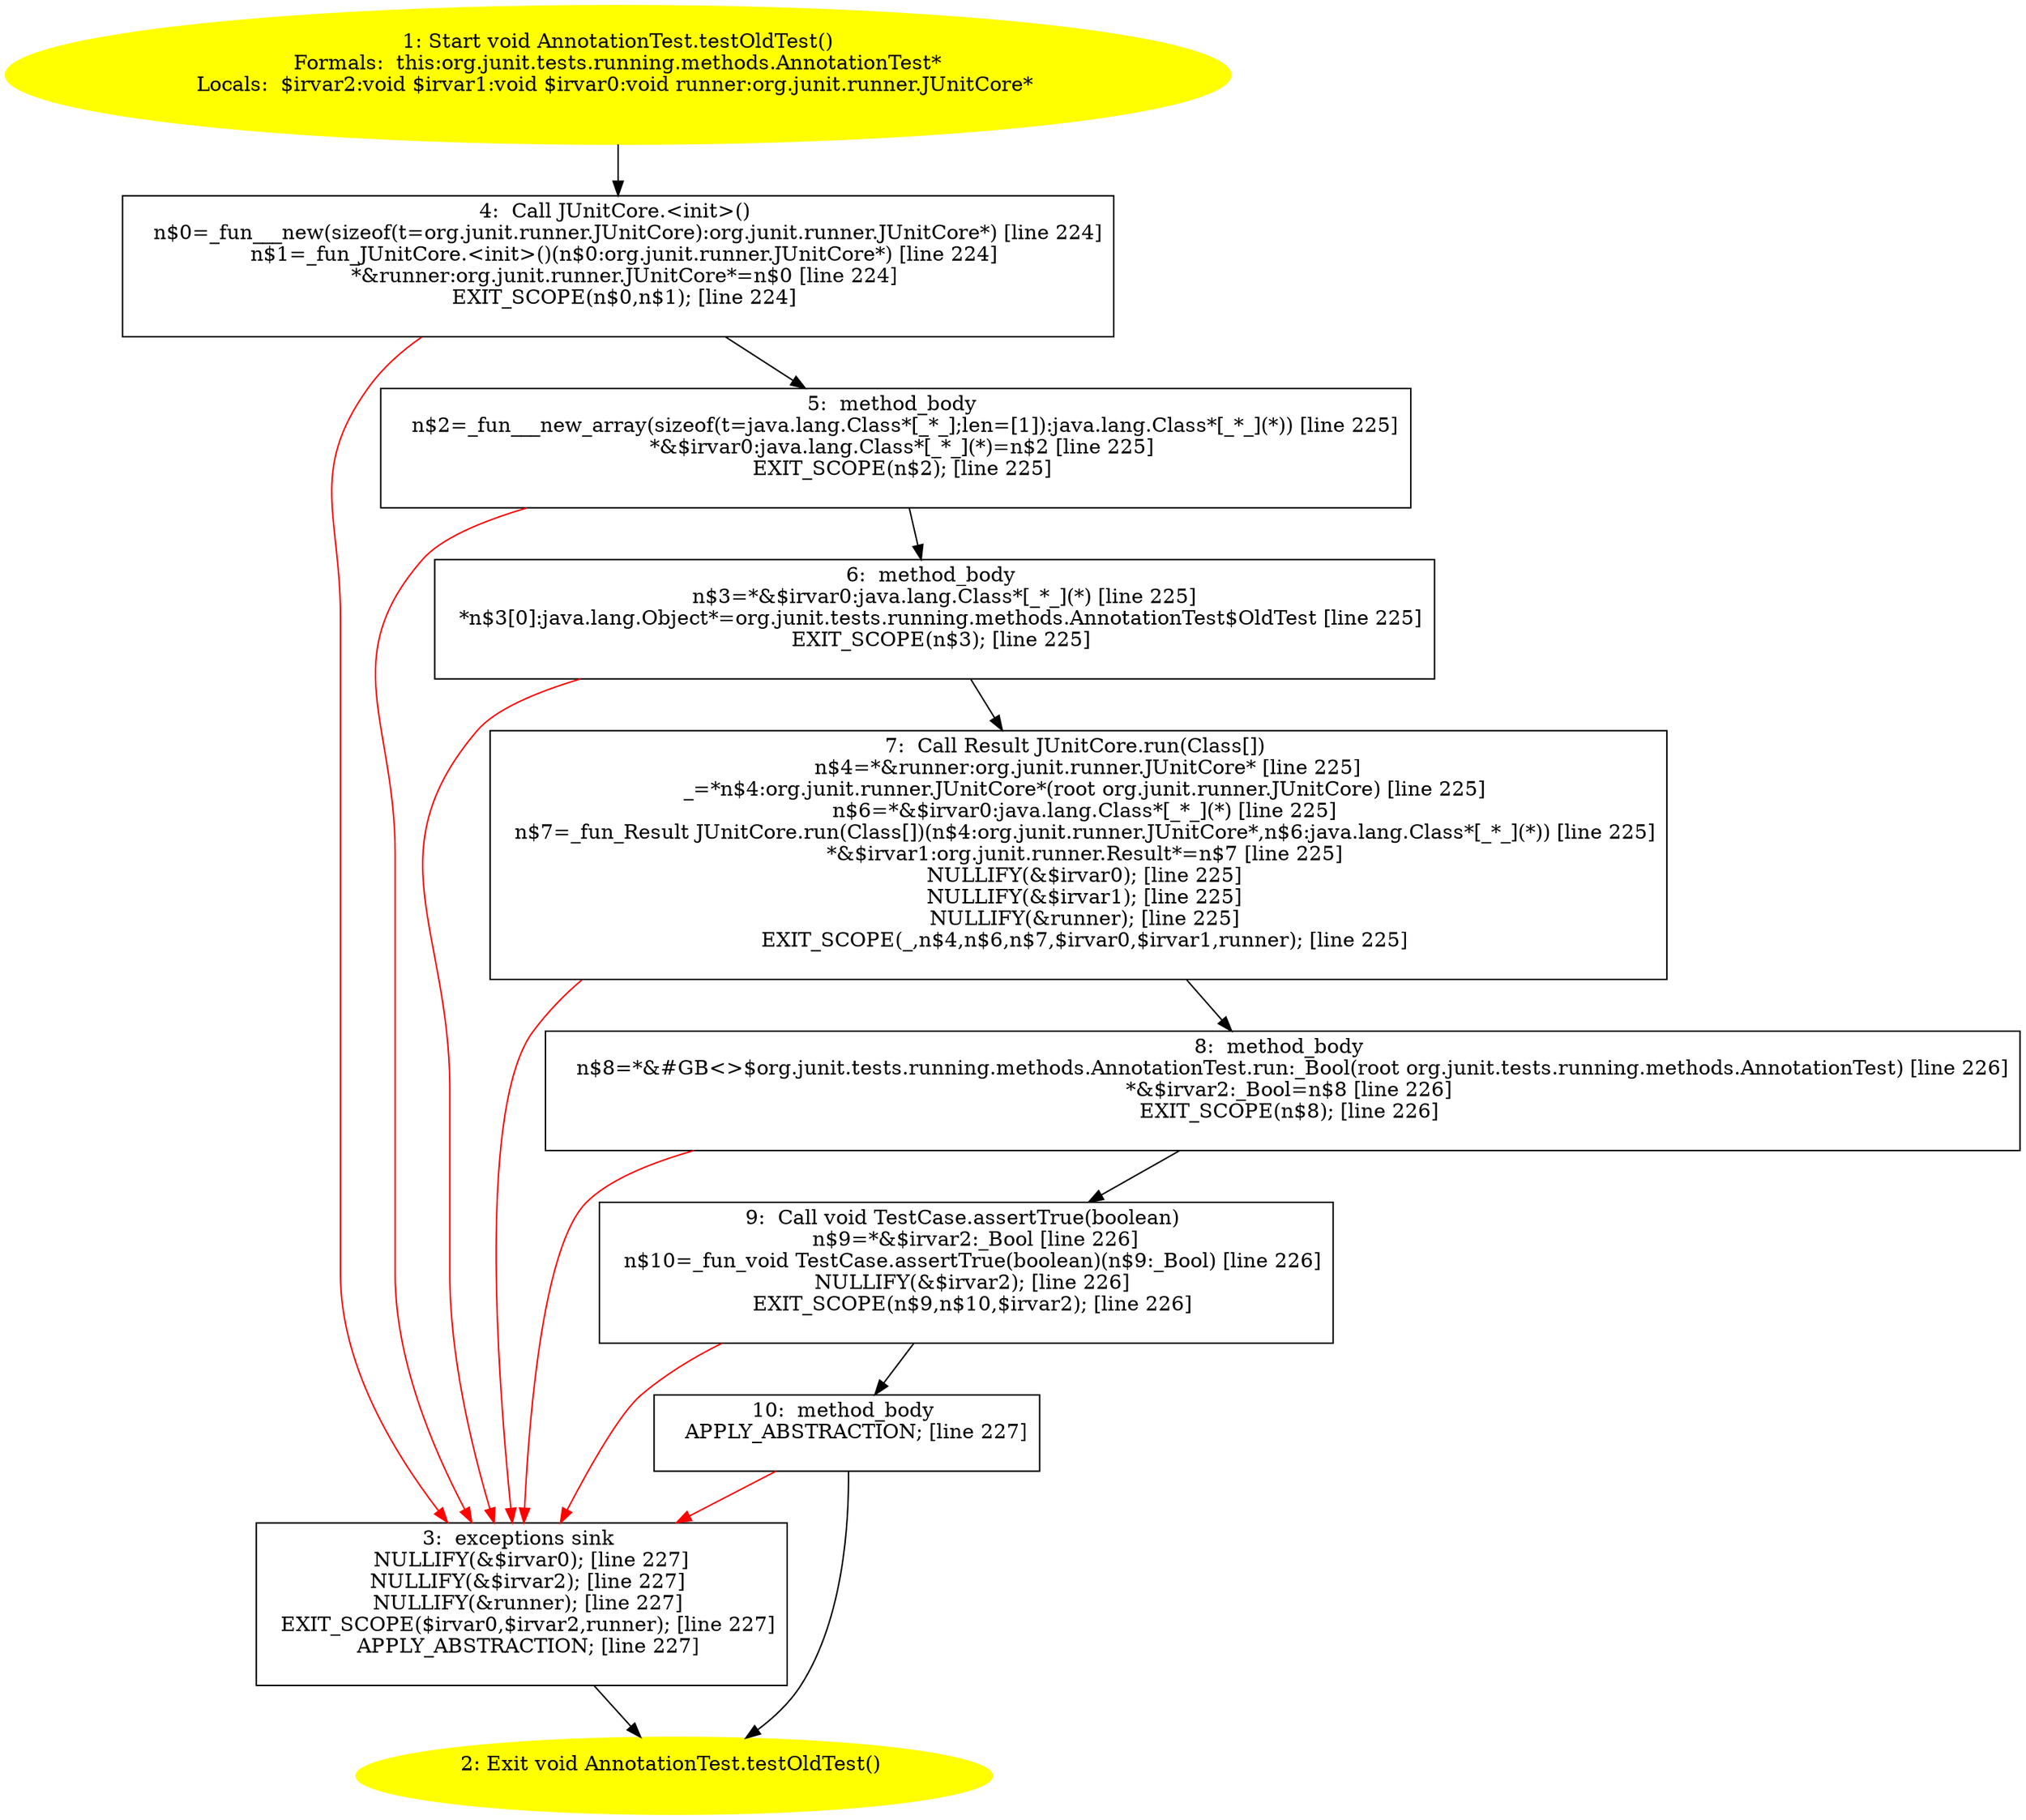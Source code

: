/* @generated */
digraph cfg {
"org.junit.tests.running.methods.AnnotationTest.testOldTest():void.13fad02703b727a05d6302b5c27347ee_1" [label="1: Start void AnnotationTest.testOldTest()\nFormals:  this:org.junit.tests.running.methods.AnnotationTest*\nLocals:  $irvar2:void $irvar1:void $irvar0:void runner:org.junit.runner.JUnitCore* \n  " color=yellow style=filled]
	

	 "org.junit.tests.running.methods.AnnotationTest.testOldTest():void.13fad02703b727a05d6302b5c27347ee_1" -> "org.junit.tests.running.methods.AnnotationTest.testOldTest():void.13fad02703b727a05d6302b5c27347ee_4" ;
"org.junit.tests.running.methods.AnnotationTest.testOldTest():void.13fad02703b727a05d6302b5c27347ee_2" [label="2: Exit void AnnotationTest.testOldTest() \n  " color=yellow style=filled]
	

"org.junit.tests.running.methods.AnnotationTest.testOldTest():void.13fad02703b727a05d6302b5c27347ee_3" [label="3:  exceptions sink \n   NULLIFY(&$irvar0); [line 227]\n  NULLIFY(&$irvar2); [line 227]\n  NULLIFY(&runner); [line 227]\n  EXIT_SCOPE($irvar0,$irvar2,runner); [line 227]\n  APPLY_ABSTRACTION; [line 227]\n " shape="box"]
	

	 "org.junit.tests.running.methods.AnnotationTest.testOldTest():void.13fad02703b727a05d6302b5c27347ee_3" -> "org.junit.tests.running.methods.AnnotationTest.testOldTest():void.13fad02703b727a05d6302b5c27347ee_2" ;
"org.junit.tests.running.methods.AnnotationTest.testOldTest():void.13fad02703b727a05d6302b5c27347ee_4" [label="4:  Call JUnitCore.<init>() \n   n$0=_fun___new(sizeof(t=org.junit.runner.JUnitCore):org.junit.runner.JUnitCore*) [line 224]\n  n$1=_fun_JUnitCore.<init>()(n$0:org.junit.runner.JUnitCore*) [line 224]\n  *&runner:org.junit.runner.JUnitCore*=n$0 [line 224]\n  EXIT_SCOPE(n$0,n$1); [line 224]\n " shape="box"]
	

	 "org.junit.tests.running.methods.AnnotationTest.testOldTest():void.13fad02703b727a05d6302b5c27347ee_4" -> "org.junit.tests.running.methods.AnnotationTest.testOldTest():void.13fad02703b727a05d6302b5c27347ee_5" ;
	 "org.junit.tests.running.methods.AnnotationTest.testOldTest():void.13fad02703b727a05d6302b5c27347ee_4" -> "org.junit.tests.running.methods.AnnotationTest.testOldTest():void.13fad02703b727a05d6302b5c27347ee_3" [color="red" ];
"org.junit.tests.running.methods.AnnotationTest.testOldTest():void.13fad02703b727a05d6302b5c27347ee_5" [label="5:  method_body \n   n$2=_fun___new_array(sizeof(t=java.lang.Class*[_*_];len=[1]):java.lang.Class*[_*_](*)) [line 225]\n  *&$irvar0:java.lang.Class*[_*_](*)=n$2 [line 225]\n  EXIT_SCOPE(n$2); [line 225]\n " shape="box"]
	

	 "org.junit.tests.running.methods.AnnotationTest.testOldTest():void.13fad02703b727a05d6302b5c27347ee_5" -> "org.junit.tests.running.methods.AnnotationTest.testOldTest():void.13fad02703b727a05d6302b5c27347ee_6" ;
	 "org.junit.tests.running.methods.AnnotationTest.testOldTest():void.13fad02703b727a05d6302b5c27347ee_5" -> "org.junit.tests.running.methods.AnnotationTest.testOldTest():void.13fad02703b727a05d6302b5c27347ee_3" [color="red" ];
"org.junit.tests.running.methods.AnnotationTest.testOldTest():void.13fad02703b727a05d6302b5c27347ee_6" [label="6:  method_body \n   n$3=*&$irvar0:java.lang.Class*[_*_](*) [line 225]\n  *n$3[0]:java.lang.Object*=org.junit.tests.running.methods.AnnotationTest$OldTest [line 225]\n  EXIT_SCOPE(n$3); [line 225]\n " shape="box"]
	

	 "org.junit.tests.running.methods.AnnotationTest.testOldTest():void.13fad02703b727a05d6302b5c27347ee_6" -> "org.junit.tests.running.methods.AnnotationTest.testOldTest():void.13fad02703b727a05d6302b5c27347ee_7" ;
	 "org.junit.tests.running.methods.AnnotationTest.testOldTest():void.13fad02703b727a05d6302b5c27347ee_6" -> "org.junit.tests.running.methods.AnnotationTest.testOldTest():void.13fad02703b727a05d6302b5c27347ee_3" [color="red" ];
"org.junit.tests.running.methods.AnnotationTest.testOldTest():void.13fad02703b727a05d6302b5c27347ee_7" [label="7:  Call Result JUnitCore.run(Class[]) \n   n$4=*&runner:org.junit.runner.JUnitCore* [line 225]\n  _=*n$4:org.junit.runner.JUnitCore*(root org.junit.runner.JUnitCore) [line 225]\n  n$6=*&$irvar0:java.lang.Class*[_*_](*) [line 225]\n  n$7=_fun_Result JUnitCore.run(Class[])(n$4:org.junit.runner.JUnitCore*,n$6:java.lang.Class*[_*_](*)) [line 225]\n  *&$irvar1:org.junit.runner.Result*=n$7 [line 225]\n  NULLIFY(&$irvar0); [line 225]\n  NULLIFY(&$irvar1); [line 225]\n  NULLIFY(&runner); [line 225]\n  EXIT_SCOPE(_,n$4,n$6,n$7,$irvar0,$irvar1,runner); [line 225]\n " shape="box"]
	

	 "org.junit.tests.running.methods.AnnotationTest.testOldTest():void.13fad02703b727a05d6302b5c27347ee_7" -> "org.junit.tests.running.methods.AnnotationTest.testOldTest():void.13fad02703b727a05d6302b5c27347ee_8" ;
	 "org.junit.tests.running.methods.AnnotationTest.testOldTest():void.13fad02703b727a05d6302b5c27347ee_7" -> "org.junit.tests.running.methods.AnnotationTest.testOldTest():void.13fad02703b727a05d6302b5c27347ee_3" [color="red" ];
"org.junit.tests.running.methods.AnnotationTest.testOldTest():void.13fad02703b727a05d6302b5c27347ee_8" [label="8:  method_body \n   n$8=*&#GB<>$org.junit.tests.running.methods.AnnotationTest.run:_Bool(root org.junit.tests.running.methods.AnnotationTest) [line 226]\n  *&$irvar2:_Bool=n$8 [line 226]\n  EXIT_SCOPE(n$8); [line 226]\n " shape="box"]
	

	 "org.junit.tests.running.methods.AnnotationTest.testOldTest():void.13fad02703b727a05d6302b5c27347ee_8" -> "org.junit.tests.running.methods.AnnotationTest.testOldTest():void.13fad02703b727a05d6302b5c27347ee_9" ;
	 "org.junit.tests.running.methods.AnnotationTest.testOldTest():void.13fad02703b727a05d6302b5c27347ee_8" -> "org.junit.tests.running.methods.AnnotationTest.testOldTest():void.13fad02703b727a05d6302b5c27347ee_3" [color="red" ];
"org.junit.tests.running.methods.AnnotationTest.testOldTest():void.13fad02703b727a05d6302b5c27347ee_9" [label="9:  Call void TestCase.assertTrue(boolean) \n   n$9=*&$irvar2:_Bool [line 226]\n  n$10=_fun_void TestCase.assertTrue(boolean)(n$9:_Bool) [line 226]\n  NULLIFY(&$irvar2); [line 226]\n  EXIT_SCOPE(n$9,n$10,$irvar2); [line 226]\n " shape="box"]
	

	 "org.junit.tests.running.methods.AnnotationTest.testOldTest():void.13fad02703b727a05d6302b5c27347ee_9" -> "org.junit.tests.running.methods.AnnotationTest.testOldTest():void.13fad02703b727a05d6302b5c27347ee_10" ;
	 "org.junit.tests.running.methods.AnnotationTest.testOldTest():void.13fad02703b727a05d6302b5c27347ee_9" -> "org.junit.tests.running.methods.AnnotationTest.testOldTest():void.13fad02703b727a05d6302b5c27347ee_3" [color="red" ];
"org.junit.tests.running.methods.AnnotationTest.testOldTest():void.13fad02703b727a05d6302b5c27347ee_10" [label="10:  method_body \n   APPLY_ABSTRACTION; [line 227]\n " shape="box"]
	

	 "org.junit.tests.running.methods.AnnotationTest.testOldTest():void.13fad02703b727a05d6302b5c27347ee_10" -> "org.junit.tests.running.methods.AnnotationTest.testOldTest():void.13fad02703b727a05d6302b5c27347ee_2" ;
	 "org.junit.tests.running.methods.AnnotationTest.testOldTest():void.13fad02703b727a05d6302b5c27347ee_10" -> "org.junit.tests.running.methods.AnnotationTest.testOldTest():void.13fad02703b727a05d6302b5c27347ee_3" [color="red" ];
}
